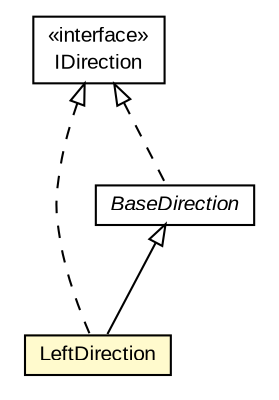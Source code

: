 #!/usr/local/bin/dot
#
# Class diagram 
# Generated by UMLGraph version R5_6-24-gf6e263 (http://www.umlgraph.org/)
#

digraph G {
	edge [fontname="arial",fontsize=10,labelfontname="arial",labelfontsize=10];
	node [fontname="arial",fontsize=10,shape=plaintext];
	nodesep=0.25;
	ranksep=0.5;
	// com.id.droneapi.mock.direction.LeftDirection
	c2112 [label=<<table title="com.id.droneapi.mock.direction.LeftDirection" border="0" cellborder="1" cellspacing="0" cellpadding="2" port="p" bgcolor="lemonChiffon" href="./LeftDirection.html">
		<tr><td><table border="0" cellspacing="0" cellpadding="1">
<tr><td align="center" balign="center"> LeftDirection </td></tr>
		</table></td></tr>
		</table>>, URL="./LeftDirection.html", fontname="arial", fontcolor="black", fontsize=10.0];
	// com.id.droneapi.mock.direction.IDirection
	c2113 [label=<<table title="com.id.droneapi.mock.direction.IDirection" border="0" cellborder="1" cellspacing="0" cellpadding="2" port="p" href="./IDirection.html">
		<tr><td><table border="0" cellspacing="0" cellpadding="1">
<tr><td align="center" balign="center"> &#171;interface&#187; </td></tr>
<tr><td align="center" balign="center"> IDirection </td></tr>
		</table></td></tr>
		</table>>, URL="./IDirection.html", fontname="arial", fontcolor="black", fontsize=10.0];
	// com.id.droneapi.mock.direction.BaseDirection
	c2116 [label=<<table title="com.id.droneapi.mock.direction.BaseDirection" border="0" cellborder="1" cellspacing="0" cellpadding="2" port="p" href="./BaseDirection.html">
		<tr><td><table border="0" cellspacing="0" cellpadding="1">
<tr><td align="center" balign="center"><font face="arial italic"> BaseDirection </font></td></tr>
		</table></td></tr>
		</table>>, URL="./BaseDirection.html", fontname="arial", fontcolor="black", fontsize=10.0];
	//com.id.droneapi.mock.direction.LeftDirection extends com.id.droneapi.mock.direction.BaseDirection
	c2116:p -> c2112:p [dir=back,arrowtail=empty];
	//com.id.droneapi.mock.direction.LeftDirection implements com.id.droneapi.mock.direction.IDirection
	c2113:p -> c2112:p [dir=back,arrowtail=empty,style=dashed];
	//com.id.droneapi.mock.direction.BaseDirection implements com.id.droneapi.mock.direction.IDirection
	c2113:p -> c2116:p [dir=back,arrowtail=empty,style=dashed];
}

